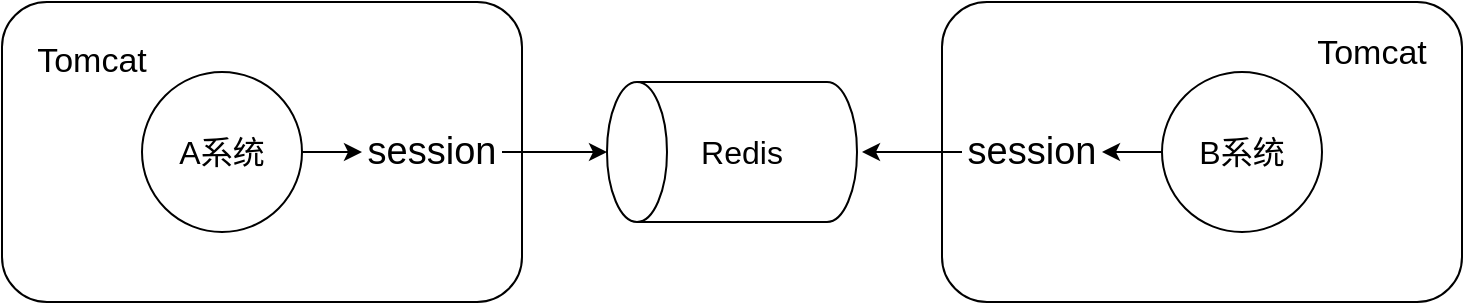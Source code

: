 <mxfile version="13.7.7" type="github">
  <diagram id="p2eEYNMsw36fiGnW2max" name="第 1 页">
    <mxGraphModel dx="1106" dy="537" grid="1" gridSize="10" guides="1" tooltips="1" connect="1" arrows="1" fold="1" page="1" pageScale="1" pageWidth="827" pageHeight="1169" math="0" shadow="0">
      <root>
        <mxCell id="0" />
        <mxCell id="1" parent="0" />
        <mxCell id="svTPleAfIGB_FOyb9B5l-1" value="" style="rounded=1;whiteSpace=wrap;html=1;" vertex="1" parent="1">
          <mxGeometry x="50" y="130" width="260" height="150" as="geometry" />
        </mxCell>
        <mxCell id="svTPleAfIGB_FOyb9B5l-2" value="&lt;font style=&quot;font-size: 17px&quot;&gt;Tomcat&lt;/font&gt;" style="text;html=1;strokeColor=none;fillColor=none;align=center;verticalAlign=middle;whiteSpace=wrap;rounded=0;" vertex="1" parent="1">
          <mxGeometry x="60" y="140" width="70" height="40" as="geometry" />
        </mxCell>
        <mxCell id="svTPleAfIGB_FOyb9B5l-7" style="edgeStyle=orthogonalEdgeStyle;rounded=0;orthogonalLoop=1;jettySize=auto;html=1;entryX=0;entryY=0.5;entryDx=0;entryDy=0;" edge="1" parent="1" source="svTPleAfIGB_FOyb9B5l-3" target="svTPleAfIGB_FOyb9B5l-5">
          <mxGeometry relative="1" as="geometry" />
        </mxCell>
        <mxCell id="svTPleAfIGB_FOyb9B5l-3" value="&lt;font style=&quot;font-size: 16px&quot;&gt;A系统&lt;/font&gt;" style="ellipse;whiteSpace=wrap;html=1;aspect=fixed;" vertex="1" parent="1">
          <mxGeometry x="120" y="165" width="80" height="80" as="geometry" />
        </mxCell>
        <mxCell id="svTPleAfIGB_FOyb9B5l-22" style="edgeStyle=orthogonalEdgeStyle;rounded=0;orthogonalLoop=1;jettySize=auto;html=1;entryX=0.5;entryY=0;entryDx=0;entryDy=0;entryPerimeter=0;" edge="1" parent="1" source="svTPleAfIGB_FOyb9B5l-5" target="svTPleAfIGB_FOyb9B5l-20">
          <mxGeometry relative="1" as="geometry" />
        </mxCell>
        <mxCell id="svTPleAfIGB_FOyb9B5l-5" value="&lt;font style=&quot;font-size: 19px&quot;&gt;session&lt;/font&gt;" style="text;html=1;strokeColor=none;fillColor=none;align=center;verticalAlign=middle;whiteSpace=wrap;rounded=0;" vertex="1" parent="1">
          <mxGeometry x="230" y="176.25" width="70" height="57.5" as="geometry" />
        </mxCell>
        <mxCell id="svTPleAfIGB_FOyb9B5l-14" value="" style="rounded=1;whiteSpace=wrap;html=1;" vertex="1" parent="1">
          <mxGeometry x="520" y="130" width="260" height="150" as="geometry" />
        </mxCell>
        <mxCell id="svTPleAfIGB_FOyb9B5l-15" value="&lt;font style=&quot;font-size: 17px&quot;&gt;Tomcat&lt;/font&gt;" style="text;html=1;strokeColor=none;fillColor=none;align=center;verticalAlign=middle;whiteSpace=wrap;rounded=0;" vertex="1" parent="1">
          <mxGeometry x="700" y="136.25" width="70" height="40" as="geometry" />
        </mxCell>
        <mxCell id="svTPleAfIGB_FOyb9B5l-19" style="edgeStyle=orthogonalEdgeStyle;rounded=0;orthogonalLoop=1;jettySize=auto;html=1;entryX=1;entryY=0.5;entryDx=0;entryDy=0;" edge="1" parent="1" source="svTPleAfIGB_FOyb9B5l-17" target="svTPleAfIGB_FOyb9B5l-18">
          <mxGeometry relative="1" as="geometry" />
        </mxCell>
        <mxCell id="svTPleAfIGB_FOyb9B5l-17" value="&lt;font style=&quot;font-size: 16px&quot;&gt;B系统&lt;/font&gt;" style="ellipse;whiteSpace=wrap;html=1;aspect=fixed;" vertex="1" parent="1">
          <mxGeometry x="630" y="165" width="80" height="80" as="geometry" />
        </mxCell>
        <mxCell id="svTPleAfIGB_FOyb9B5l-24" style="edgeStyle=orthogonalEdgeStyle;rounded=0;orthogonalLoop=1;jettySize=auto;html=1;" edge="1" parent="1" source="svTPleAfIGB_FOyb9B5l-18">
          <mxGeometry relative="1" as="geometry">
            <mxPoint x="480" y="205" as="targetPoint" />
          </mxGeometry>
        </mxCell>
        <mxCell id="svTPleAfIGB_FOyb9B5l-18" value="&lt;font style=&quot;font-size: 19px&quot;&gt;session&lt;/font&gt;" style="text;html=1;strokeColor=none;fillColor=none;align=center;verticalAlign=middle;whiteSpace=wrap;rounded=0;" vertex="1" parent="1">
          <mxGeometry x="530" y="176.25" width="70" height="57.5" as="geometry" />
        </mxCell>
        <mxCell id="svTPleAfIGB_FOyb9B5l-20" value="" style="shape=cylinder3;whiteSpace=wrap;html=1;boundedLbl=1;backgroundOutline=1;size=15;rotation=-90;" vertex="1" parent="1">
          <mxGeometry x="380" y="142.5" width="70" height="125" as="geometry" />
        </mxCell>
        <mxCell id="svTPleAfIGB_FOyb9B5l-21" value="&lt;font style=&quot;font-size: 16px&quot;&gt;Redis&lt;/font&gt;" style="text;html=1;strokeColor=none;fillColor=none;align=center;verticalAlign=middle;whiteSpace=wrap;rounded=0;" vertex="1" parent="1">
          <mxGeometry x="390" y="187.5" width="60" height="35" as="geometry" />
        </mxCell>
      </root>
    </mxGraphModel>
  </diagram>
</mxfile>
